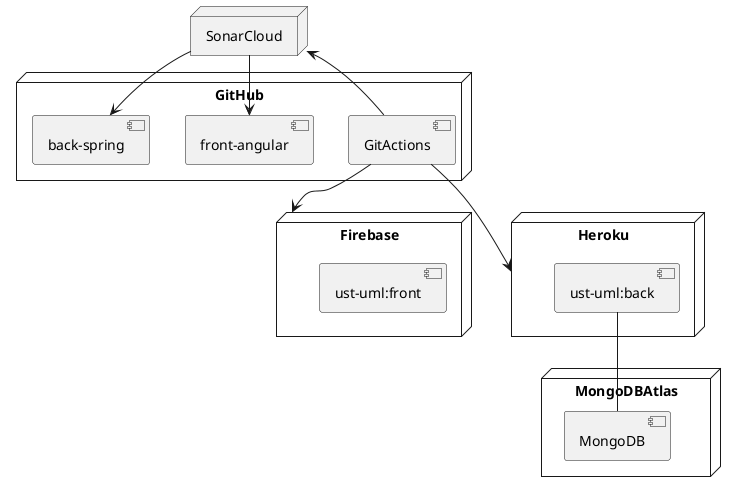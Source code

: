 @startuml ecosystemDiagram

node Firebase {
    component front as "ust-uml:front"
}

node Heroku {
    component back as "ust-uml:back"
}

node MongoDBAtlas {
    component MongoDB
}

node SonarCloud {
}

node GitHub {
      component GitActions
      component "front-angular" as frontRepository
      component "back-spring" as backRepository
}

back -down- MongoDB
GitActions -down-> SonarCloud
SonarCloud -down-> frontRepository
SonarCloud -down-> backRepository
GitActions -down-> Firebase
GitActions -down-> Heroku
@enduml
